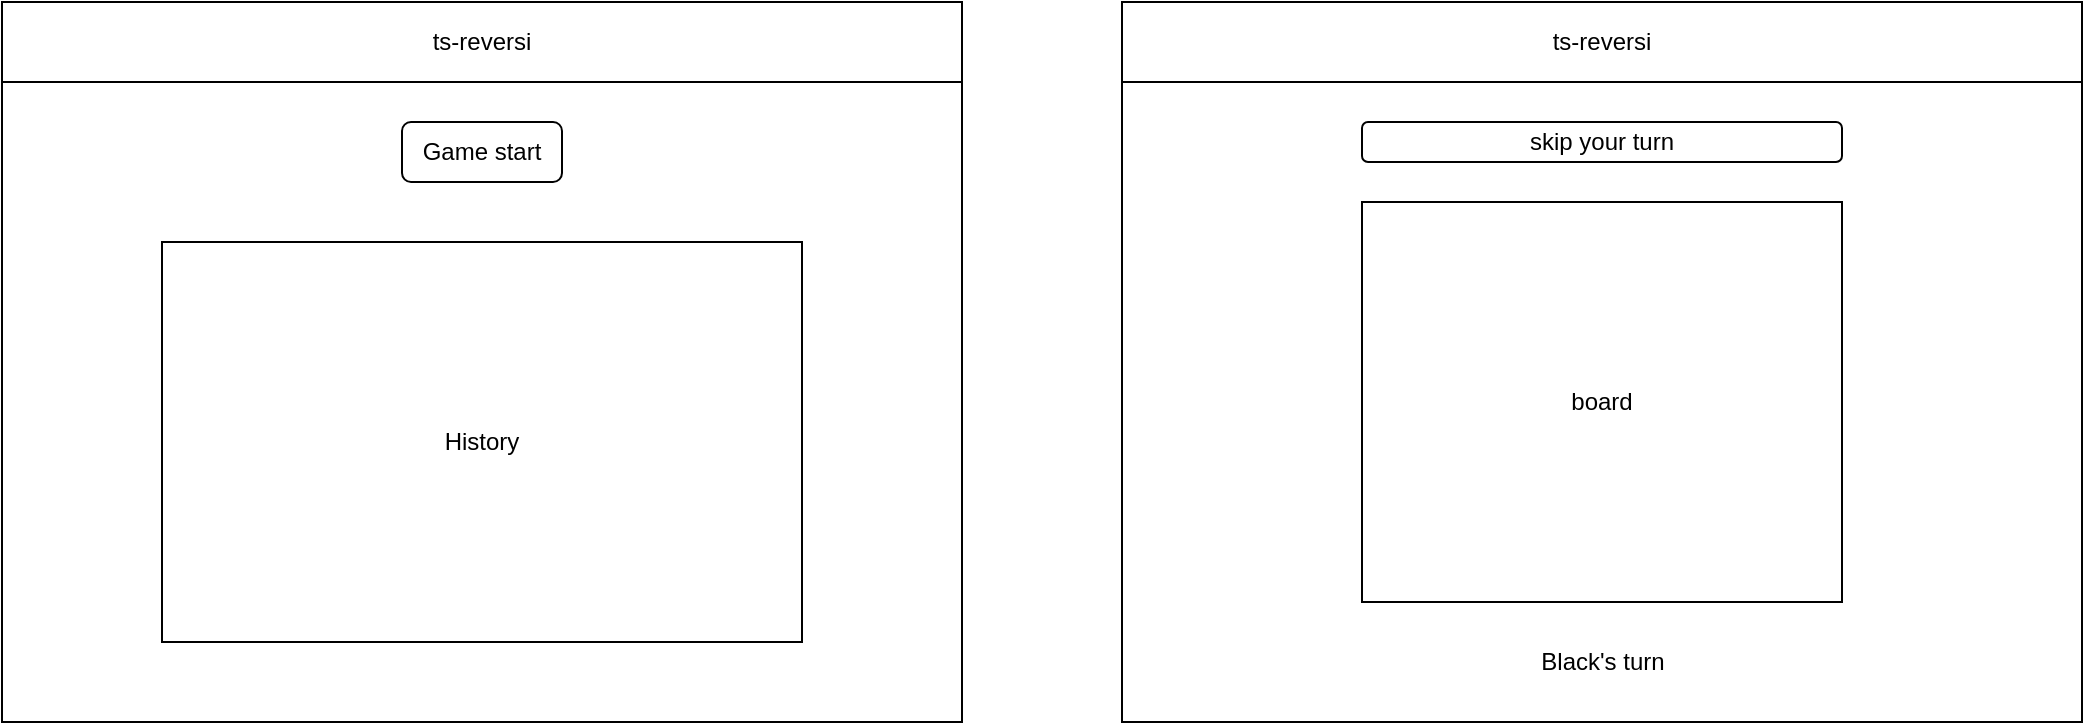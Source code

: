 <mxfile>
    <diagram id="uszXoUtOeSDrkuwmEiRa" name="ページ1">
        <mxGraphModel dx="1174" dy="418" grid="1" gridSize="10" guides="1" tooltips="1" connect="1" arrows="1" fold="1" page="1" pageScale="1" pageWidth="827" pageHeight="1169" math="0" shadow="0">
            <root>
                <mxCell id="0"/>
                <mxCell id="1" parent="0"/>
                <mxCell id="2" value="" style="rounded=0;whiteSpace=wrap;html=1;fillColor=none;" parent="1" vertex="1">
                    <mxGeometry x="80" y="80" width="480" height="360" as="geometry"/>
                </mxCell>
                <mxCell id="3" value="ts-reversi" style="rounded=0;whiteSpace=wrap;html=1;fillColor=none;" parent="1" vertex="1">
                    <mxGeometry x="80" y="80" width="480" height="40" as="geometry"/>
                </mxCell>
                <mxCell id="6" value="Game start" style="rounded=1;whiteSpace=wrap;html=1;fillColor=none;" parent="1" vertex="1">
                    <mxGeometry x="280" y="140" width="80" height="30" as="geometry"/>
                </mxCell>
                <mxCell id="7" value="History" style="rounded=0;whiteSpace=wrap;html=1;fillColor=none;" parent="1" vertex="1">
                    <mxGeometry x="160" y="200" width="320" height="200" as="geometry"/>
                </mxCell>
                <mxCell id="8" value="" style="rounded=0;whiteSpace=wrap;html=1;fillColor=none;" parent="1" vertex="1">
                    <mxGeometry x="640" y="80" width="480" height="360" as="geometry"/>
                </mxCell>
                <mxCell id="9" value="ts-reversi" style="rounded=0;whiteSpace=wrap;html=1;fillColor=none;" parent="1" vertex="1">
                    <mxGeometry x="640" y="80" width="480" height="40" as="geometry"/>
                </mxCell>
                <mxCell id="10" value="skip your turn" style="rounded=1;whiteSpace=wrap;html=1;fillColor=none;" parent="1" vertex="1">
                    <mxGeometry x="760" y="140" width="240" height="20" as="geometry"/>
                </mxCell>
                <mxCell id="11" value="board" style="rounded=0;whiteSpace=wrap;html=1;fillColor=none;" parent="1" vertex="1">
                    <mxGeometry x="760" y="180" width="240" height="200" as="geometry"/>
                </mxCell>
                <mxCell id="13" value="Black&#39;s turn" style="text;html=1;align=center;verticalAlign=middle;resizable=0;points=[];autosize=1;strokeColor=none;fillColor=none;" parent="1" vertex="1">
                    <mxGeometry x="835" y="395" width="90" height="30" as="geometry"/>
                </mxCell>
            </root>
        </mxGraphModel>
    </diagram>
</mxfile>